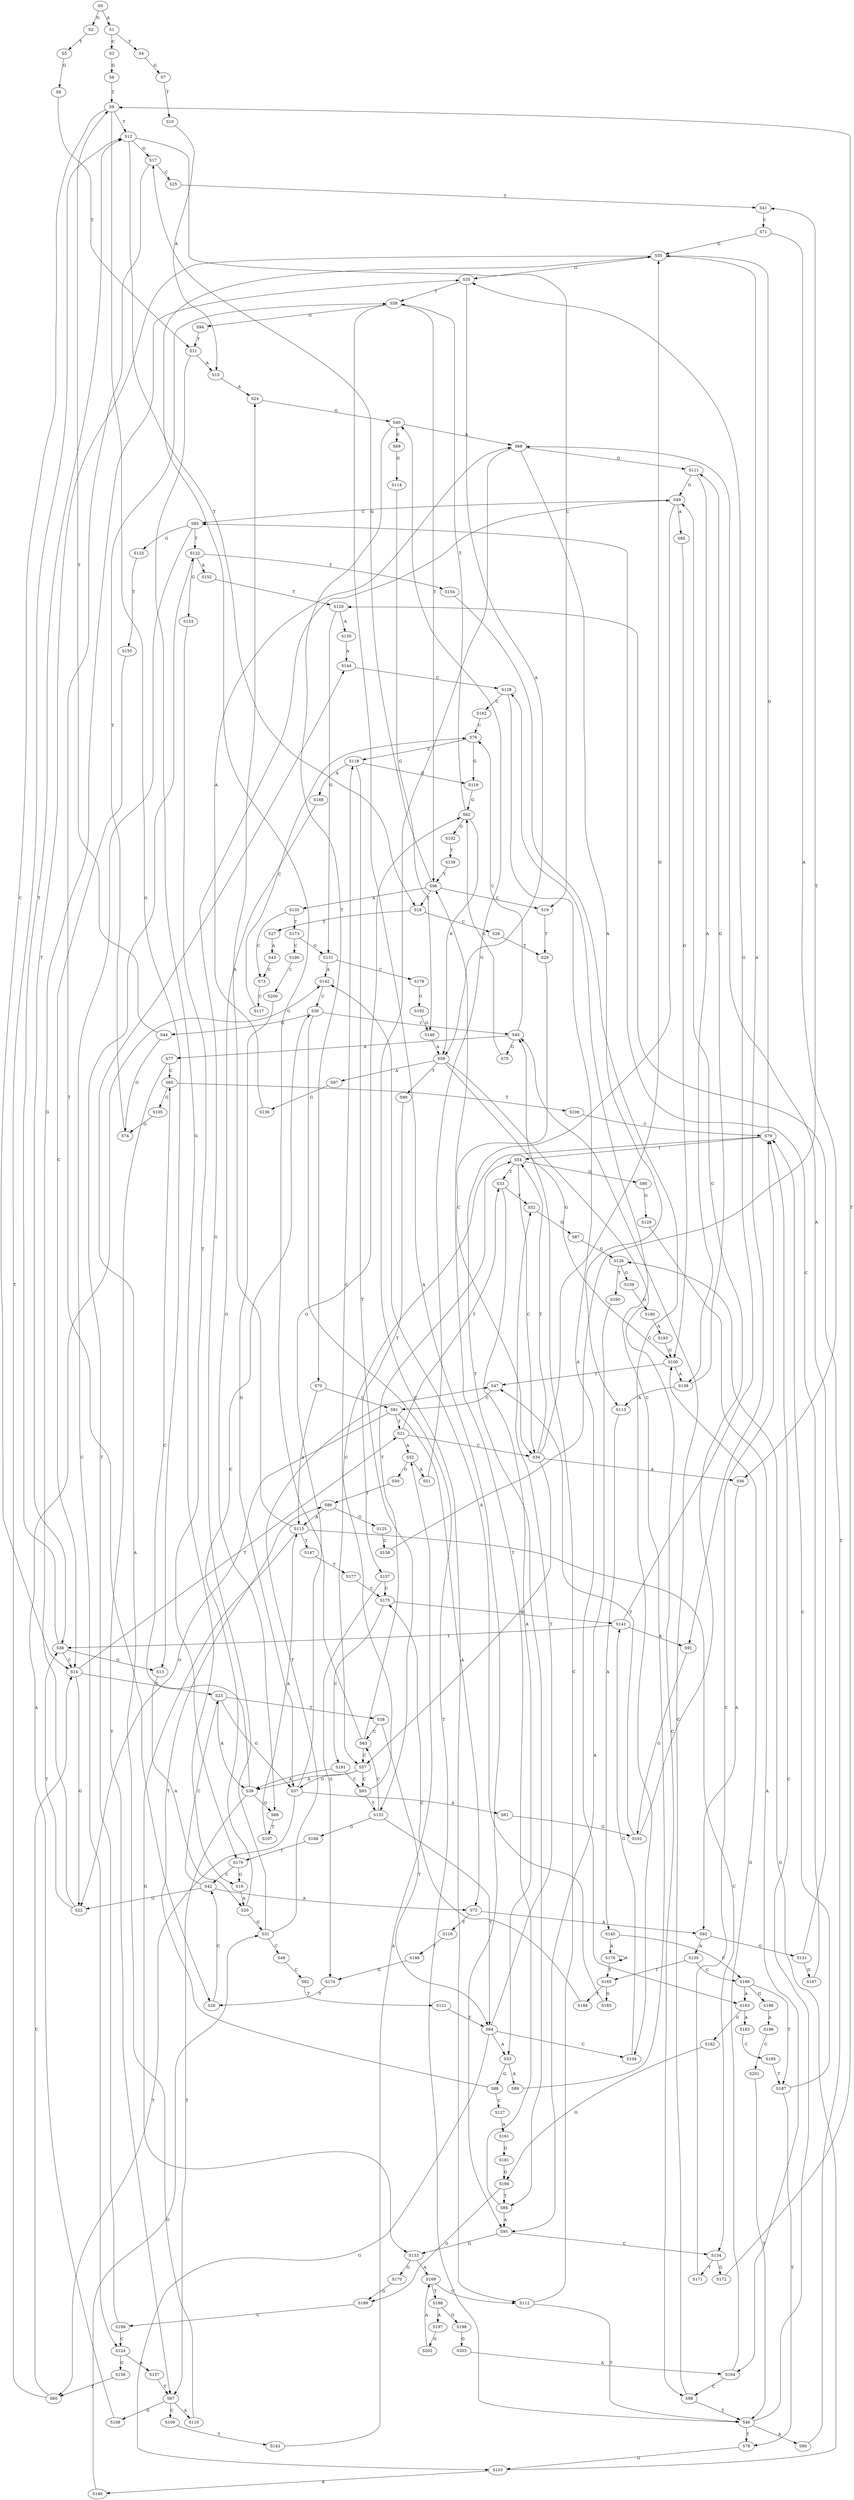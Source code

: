 strict digraph  {
	S0 -> S1 [ label = A ];
	S0 -> S2 [ label = G ];
	S1 -> S3 [ label = C ];
	S1 -> S4 [ label = T ];
	S2 -> S5 [ label = T ];
	S3 -> S6 [ label = G ];
	S4 -> S7 [ label = G ];
	S5 -> S8 [ label = G ];
	S6 -> S9 [ label = T ];
	S7 -> S10 [ label = T ];
	S8 -> S11 [ label = T ];
	S9 -> S12 [ label = T ];
	S9 -> S13 [ label = G ];
	S9 -> S14 [ label = C ];
	S10 -> S15 [ label = A ];
	S11 -> S15 [ label = A ];
	S11 -> S16 [ label = G ];
	S12 -> S17 [ label = G ];
	S12 -> S18 [ label = T ];
	S12 -> S19 [ label = C ];
	S13 -> S20 [ label = A ];
	S14 -> S21 [ label = T ];
	S14 -> S22 [ label = G ];
	S14 -> S23 [ label = C ];
	S15 -> S24 [ label = A ];
	S16 -> S20 [ label = A ];
	S17 -> S25 [ label = C ];
	S17 -> S26 [ label = T ];
	S18 -> S27 [ label = T ];
	S18 -> S28 [ label = C ];
	S19 -> S29 [ label = T ];
	S20 -> S30 [ label = C ];
	S20 -> S31 [ label = G ];
	S21 -> S32 [ label = A ];
	S21 -> S33 [ label = T ];
	S21 -> S34 [ label = C ];
	S22 -> S35 [ label = G ];
	S22 -> S36 [ label = T ];
	S23 -> S37 [ label = G ];
	S23 -> S38 [ label = T ];
	S23 -> S39 [ label = A ];
	S24 -> S40 [ label = G ];
	S25 -> S41 [ label = T ];
	S26 -> S42 [ label = C ];
	S27 -> S43 [ label = A ];
	S28 -> S29 [ label = T ];
	S29 -> S34 [ label = C ];
	S30 -> S44 [ label = G ];
	S30 -> S45 [ label = C ];
	S30 -> S46 [ label = T ];
	S31 -> S47 [ label = T ];
	S31 -> S48 [ label = C ];
	S31 -> S49 [ label = G ];
	S32 -> S50 [ label = G ];
	S32 -> S51 [ label = A ];
	S33 -> S52 [ label = T ];
	S33 -> S53 [ label = A ];
	S34 -> S54 [ label = T ];
	S34 -> S55 [ label = G ];
	S34 -> S56 [ label = A ];
	S34 -> S57 [ label = C ];
	S35 -> S58 [ label = T ];
	S35 -> S59 [ label = A ];
	S36 -> S13 [ label = G ];
	S36 -> S14 [ label = C ];
	S36 -> S12 [ label = T ];
	S37 -> S60 [ label = T ];
	S37 -> S61 [ label = A ];
	S37 -> S62 [ label = G ];
	S38 -> S63 [ label = C ];
	S38 -> S64 [ label = T ];
	S39 -> S65 [ label = C ];
	S39 -> S66 [ label = G ];
	S39 -> S67 [ label = T ];
	S40 -> S68 [ label = A ];
	S40 -> S69 [ label = C ];
	S40 -> S70 [ label = T ];
	S41 -> S71 [ label = C ];
	S42 -> S23 [ label = C ];
	S42 -> S72 [ label = A ];
	S42 -> S22 [ label = G ];
	S43 -> S73 [ label = C ];
	S44 -> S9 [ label = T ];
	S44 -> S74 [ label = G ];
	S45 -> S75 [ label = G ];
	S45 -> S76 [ label = C ];
	S45 -> S77 [ label = A ];
	S46 -> S78 [ label = T ];
	S46 -> S79 [ label = C ];
	S46 -> S80 [ label = A ];
	S47 -> S81 [ label = C ];
	S48 -> S82 [ label = C ];
	S49 -> S83 [ label = C ];
	S49 -> S84 [ label = T ];
	S49 -> S85 [ label = A ];
	S50 -> S86 [ label = T ];
	S51 -> S40 [ label = G ];
	S52 -> S87 [ label = G ];
	S53 -> S88 [ label = G ];
	S53 -> S89 [ label = A ];
	S54 -> S33 [ label = T ];
	S54 -> S34 [ label = C ];
	S54 -> S90 [ label = G ];
	S55 -> S36 [ label = T ];
	S55 -> S35 [ label = G ];
	S55 -> S91 [ label = A ];
	S56 -> S92 [ label = A ];
	S57 -> S37 [ label = G ];
	S57 -> S93 [ label = C ];
	S57 -> S39 [ label = A ];
	S58 -> S94 [ label = G ];
	S58 -> S95 [ label = A ];
	S58 -> S96 [ label = T ];
	S59 -> S97 [ label = A ];
	S59 -> S98 [ label = C ];
	S59 -> S99 [ label = T ];
	S59 -> S100 [ label = G ];
	S60 -> S14 [ label = C ];
	S60 -> S12 [ label = T ];
	S61 -> S101 [ label = G ];
	S62 -> S102 [ label = G ];
	S62 -> S59 [ label = A ];
	S62 -> S58 [ label = T ];
	S63 -> S55 [ label = G ];
	S63 -> S57 [ label = C ];
	S63 -> S54 [ label = T ];
	S64 -> S53 [ label = A ];
	S64 -> S103 [ label = G ];
	S64 -> S104 [ label = C ];
	S64 -> S52 [ label = T ];
	S65 -> S105 [ label = G ];
	S65 -> S106 [ label = T ];
	S66 -> S107 [ label = T ];
	S67 -> S108 [ label = G ];
	S67 -> S109 [ label = C ];
	S67 -> S110 [ label = A ];
	S68 -> S111 [ label = G ];
	S68 -> S112 [ label = C ];
	S68 -> S113 [ label = A ];
	S69 -> S114 [ label = G ];
	S70 -> S115 [ label = A ];
	S70 -> S81 [ label = C ];
	S71 -> S56 [ label = A ];
	S71 -> S55 [ label = G ];
	S72 -> S116 [ label = T ];
	S72 -> S92 [ label = A ];
	S73 -> S117 [ label = C ];
	S74 -> S58 [ label = T ];
	S75 -> S62 [ label = G ];
	S76 -> S118 [ label = C ];
	S76 -> S119 [ label = G ];
	S77 -> S67 [ label = T ];
	S77 -> S65 [ label = C ];
	S78 -> S103 [ label = G ];
	S79 -> S54 [ label = T ];
	S79 -> S57 [ label = C ];
	S79 -> S55 [ label = G ];
	S80 -> S120 [ label = T ];
	S81 -> S72 [ label = A ];
	S81 -> S22 [ label = G ];
	S81 -> S21 [ label = T ];
	S82 -> S121 [ label = T ];
	S83 -> S122 [ label = T ];
	S83 -> S123 [ label = G ];
	S83 -> S124 [ label = C ];
	S84 -> S96 [ label = T ];
	S84 -> S95 [ label = A ];
	S85 -> S100 [ label = G ];
	S86 -> S125 [ label = G ];
	S86 -> S115 [ label = A ];
	S87 -> S126 [ label = G ];
	S88 -> S86 [ label = T ];
	S88 -> S127 [ label = C ];
	S89 -> S128 [ label = C ];
	S90 -> S129 [ label = G ];
	S91 -> S101 [ label = G ];
	S92 -> S130 [ label = A ];
	S92 -> S131 [ label = G ];
	S93 -> S118 [ label = C ];
	S93 -> S132 [ label = T ];
	S94 -> S11 [ label = T ];
	S95 -> S133 [ label = G ];
	S95 -> S134 [ label = C ];
	S96 -> S17 [ label = G ];
	S96 -> S18 [ label = T ];
	S96 -> S135 [ label = A ];
	S96 -> S19 [ label = C ];
	S97 -> S136 [ label = G ];
	S98 -> S46 [ label = T ];
	S98 -> S45 [ label = C ];
	S99 -> S137 [ label = T ];
	S100 -> S138 [ label = A ];
	S100 -> S47 [ label = T ];
	S101 -> S49 [ label = G ];
	S101 -> S47 [ label = T ];
	S102 -> S139 [ label = T ];
	S103 -> S140 [ label = A ];
	S103 -> S126 [ label = G ];
	S104 -> S141 [ label = G ];
	S105 -> S74 [ label = G ];
	S106 -> S79 [ label = C ];
	S107 -> S115 [ label = A ];
	S108 -> S142 [ label = A ];
	S109 -> S143 [ label = T ];
	S110 -> S144 [ label = A ];
	S111 -> S138 [ label = A ];
	S111 -> S49 [ label = G ];
	S112 -> S45 [ label = C ];
	S112 -> S46 [ label = T ];
	S113 -> S145 [ label = A ];
	S114 -> S146 [ label = G ];
	S115 -> S24 [ label = A ];
	S115 -> S133 [ label = G ];
	S115 -> S134 [ label = C ];
	S115 -> S147 [ label = T ];
	S116 -> S148 [ label = T ];
	S117 -> S76 [ label = C ];
	S118 -> S132 [ label = T ];
	S118 -> S149 [ label = A ];
	S118 -> S119 [ label = G ];
	S119 -> S62 [ label = G ];
	S120 -> S150 [ label = A ];
	S120 -> S151 [ label = G ];
	S121 -> S64 [ label = T ];
	S122 -> S152 [ label = A ];
	S122 -> S153 [ label = G ];
	S122 -> S154 [ label = T ];
	S123 -> S155 [ label = T ];
	S124 -> S156 [ label = G ];
	S124 -> S157 [ label = A ];
	S125 -> S158 [ label = C ];
	S126 -> S159 [ label = G ];
	S126 -> S160 [ label = T ];
	S127 -> S161 [ label = A ];
	S128 -> S162 [ label = C ];
	S128 -> S163 [ label = A ];
	S129 -> S164 [ label = A ];
	S130 -> S165 [ label = T ];
	S130 -> S166 [ label = C ];
	S131 -> S167 [ label = G ];
	S131 -> S68 [ label = A ];
	S132 -> S63 [ label = C ];
	S132 -> S64 [ label = T ];
	S132 -> S168 [ label = G ];
	S133 -> S169 [ label = A ];
	S133 -> S170 [ label = G ];
	S134 -> S171 [ label = T ];
	S134 -> S172 [ label = G ];
	S135 -> S73 [ label = C ];
	S135 -> S173 [ label = T ];
	S136 -> S68 [ label = A ];
	S137 -> S174 [ label = G ];
	S137 -> S175 [ label = C ];
	S138 -> S113 [ label = A ];
	S138 -> S111 [ label = G ];
	S139 -> S96 [ label = T ];
	S140 -> S31 [ label = G ];
	S141 -> S36 [ label = T ];
	S141 -> S91 [ label = A ];
	S141 -> S35 [ label = G ];
	S142 -> S30 [ label = C ];
	S143 -> S32 [ label = A ];
	S144 -> S128 [ label = C ];
	S145 -> S166 [ label = C ];
	S145 -> S176 [ label = A ];
	S146 -> S59 [ label = A ];
	S147 -> S177 [ label = T ];
	S148 -> S174 [ label = G ];
	S149 -> S66 [ label = G ];
	S150 -> S144 [ label = A ];
	S151 -> S142 [ label = A ];
	S151 -> S178 [ label = C ];
	S152 -> S120 [ label = T ];
	S153 -> S179 [ label = T ];
	S154 -> S104 [ label = C ];
	S155 -> S14 [ label = C ];
	S156 -> S60 [ label = T ];
	S157 -> S67 [ label = T ];
	S158 -> S41 [ label = T ];
	S159 -> S180 [ label = G ];
	S160 -> S95 [ label = A ];
	S161 -> S181 [ label = G ];
	S162 -> S76 [ label = C ];
	S163 -> S182 [ label = G ];
	S163 -> S183 [ label = A ];
	S164 -> S98 [ label = C ];
	S164 -> S100 [ label = G ];
	S165 -> S184 [ label = T ];
	S165 -> S185 [ label = G ];
	S166 -> S186 [ label = G ];
	S166 -> S187 [ label = T ];
	S166 -> S163 [ label = A ];
	S167 -> S83 [ label = C ];
	S168 -> S179 [ label = T ];
	S169 -> S112 [ label = C ];
	S169 -> S188 [ label = T ];
	S170 -> S189 [ label = G ];
	S171 -> S79 [ label = C ];
	S172 -> S9 [ label = T ];
	S173 -> S190 [ label = C ];
	S173 -> S151 [ label = G ];
	S174 -> S26 [ label = T ];
	S175 -> S191 [ label = C ];
	S175 -> S141 [ label = G ];
	S176 -> S165 [ label = T ];
	S176 -> S176 [ label = A ];
	S177 -> S175 [ label = C ];
	S178 -> S192 [ label = G ];
	S179 -> S16 [ label = G ];
	S179 -> S42 [ label = C ];
	S180 -> S193 [ label = A ];
	S181 -> S194 [ label = G ];
	S182 -> S194 [ label = G ];
	S183 -> S195 [ label = C ];
	S184 -> S175 [ label = C ];
	S185 -> S142 [ label = A ];
	S186 -> S196 [ label = A ];
	S187 -> S79 [ label = C ];
	S187 -> S78 [ label = T ];
	S188 -> S197 [ label = A ];
	S188 -> S198 [ label = G ];
	S189 -> S199 [ label = C ];
	S190 -> S200 [ label = C ];
	S191 -> S39 [ label = A ];
	S191 -> S93 [ label = C ];
	S192 -> S146 [ label = G ];
	S193 -> S100 [ label = G ];
	S194 -> S84 [ label = T ];
	S194 -> S189 [ label = G ];
	S195 -> S187 [ label = T ];
	S196 -> S201 [ label = C ];
	S197 -> S202 [ label = G ];
	S198 -> S203 [ label = G ];
	S199 -> S124 [ label = C ];
	S199 -> S122 [ label = T ];
	S200 -> S37 [ label = G ];
	S201 -> S46 [ label = T ];
	S202 -> S169 [ label = A ];
	S203 -> S164 [ label = A ];
}
